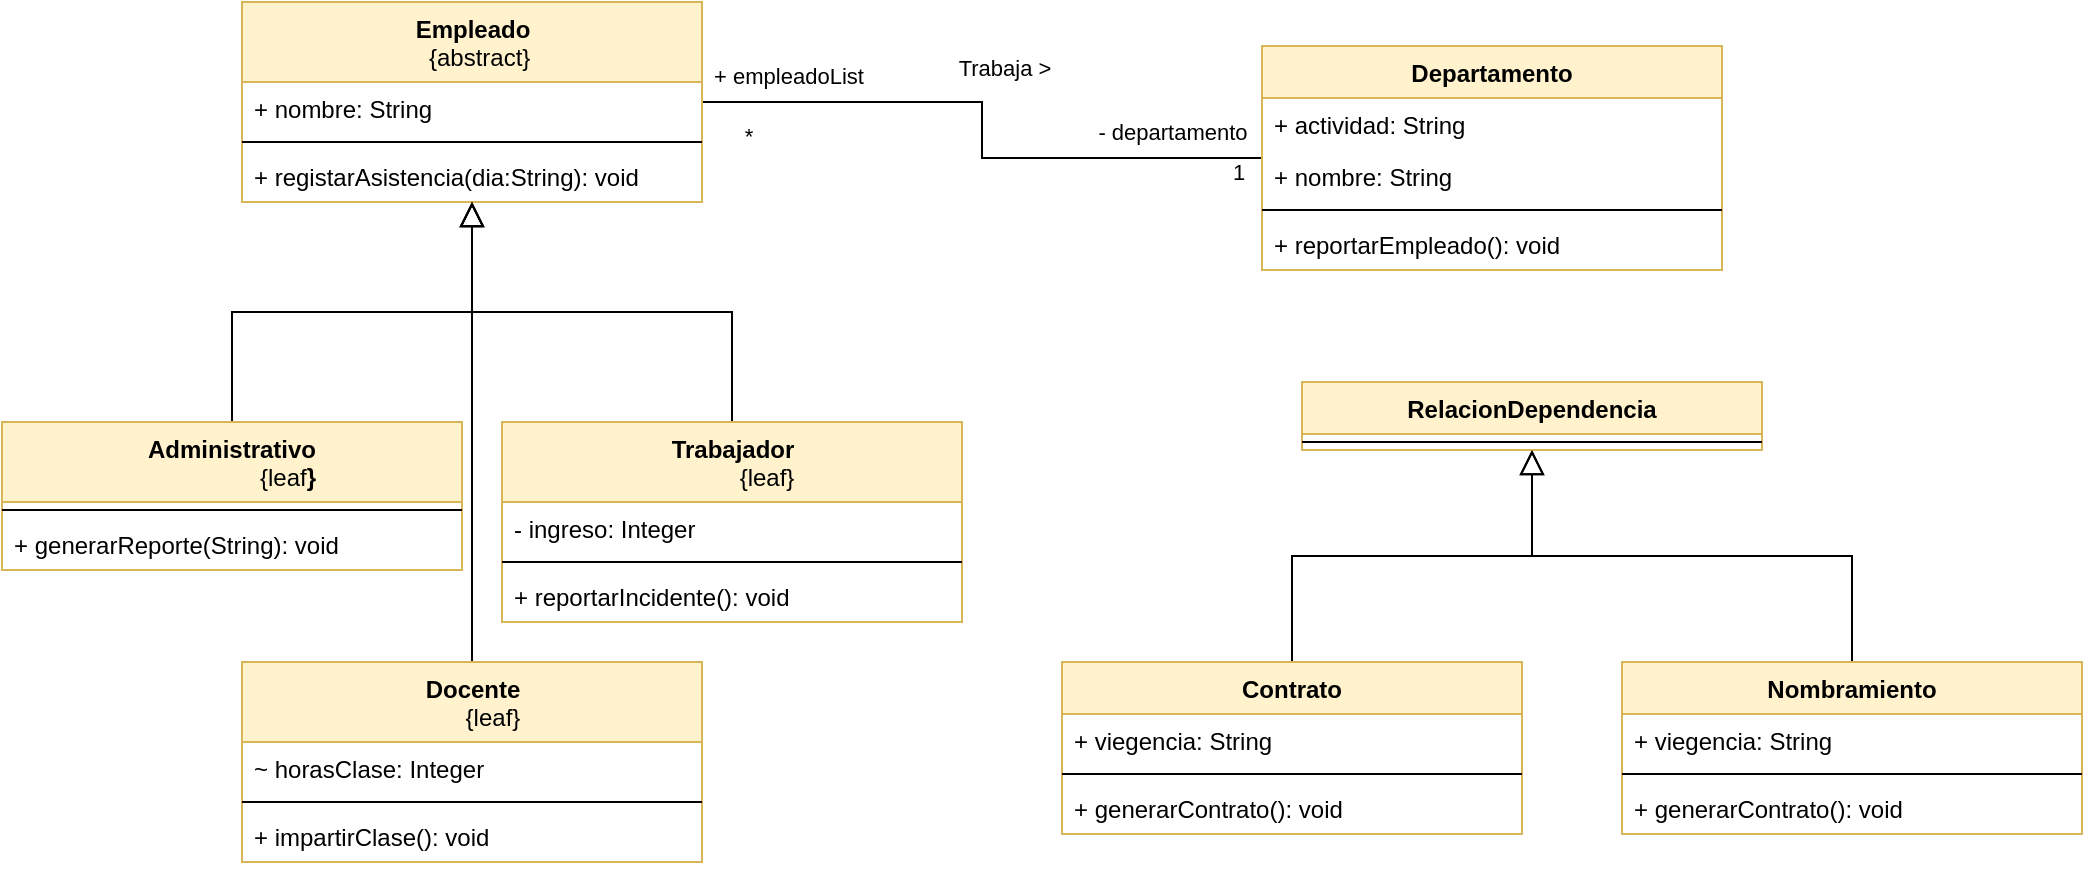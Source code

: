 <mxfile version="18.0.1" type="device"><diagram id="5w2TshbvhHqHLUpYAw2v" name="Página-1"><mxGraphModel dx="1035" dy="762" grid="1" gridSize="10" guides="1" tooltips="1" connect="1" arrows="1" fold="1" page="1" pageScale="1" pageWidth="827" pageHeight="1169" math="0" shadow="0"><root><mxCell id="0"/><mxCell id="1" parent="0"/><mxCell id="ekC4MSbsxcRjvSkWMiCD-25" style="edgeStyle=orthogonalEdgeStyle;rounded=0;orthogonalLoop=1;jettySize=auto;html=1;endArrow=none;endFill=0;endSize=10;startArrow=none;startFill=0;" edge="1" parent="1" source="ekC4MSbsxcRjvSkWMiCD-1" target="ekC4MSbsxcRjvSkWMiCD-20"><mxGeometry relative="1" as="geometry"/></mxCell><mxCell id="ekC4MSbsxcRjvSkWMiCD-26" value="Trabaja &amp;gt;" style="edgeLabel;html=1;align=center;verticalAlign=middle;resizable=0;points=[];" vertex="1" connectable="0" parent="ekC4MSbsxcRjvSkWMiCD-25"><mxGeometry x="-0.106" y="1" relative="1" as="geometry"><mxPoint x="13" y="-16" as="offset"/></mxGeometry></mxCell><mxCell id="ekC4MSbsxcRjvSkWMiCD-27" value="+ empleadoList" style="edgeLabel;html=1;align=center;verticalAlign=middle;resizable=0;points=[];" vertex="1" connectable="0" parent="ekC4MSbsxcRjvSkWMiCD-25"><mxGeometry x="-0.74" y="-3" relative="1" as="geometry"><mxPoint x="3" y="-16" as="offset"/></mxGeometry></mxCell><mxCell id="ekC4MSbsxcRjvSkWMiCD-28" value="- departamento" style="edgeLabel;html=1;align=center;verticalAlign=middle;resizable=0;points=[];" vertex="1" connectable="0" parent="ekC4MSbsxcRjvSkWMiCD-25"><mxGeometry x="0.808" relative="1" as="geometry"><mxPoint x="-16" y="-13" as="offset"/></mxGeometry></mxCell><mxCell id="ekC4MSbsxcRjvSkWMiCD-29" value="1" style="edgeLabel;html=1;align=center;verticalAlign=middle;resizable=0;points=[];" vertex="1" connectable="0" parent="ekC4MSbsxcRjvSkWMiCD-25"><mxGeometry x="0.775" relative="1" as="geometry"><mxPoint x="22" y="7" as="offset"/></mxGeometry></mxCell><mxCell id="ekC4MSbsxcRjvSkWMiCD-30" value="*" style="edgeLabel;html=1;align=center;verticalAlign=middle;resizable=0;points=[];" vertex="1" connectable="0" parent="ekC4MSbsxcRjvSkWMiCD-25"><mxGeometry x="-0.737" y="-2" relative="1" as="geometry"><mxPoint x="-18" y="15" as="offset"/></mxGeometry></mxCell><mxCell id="ekC4MSbsxcRjvSkWMiCD-1" value="Empleado&lt;br&gt;&lt;div style=&quot;text-align: right;&quot;&gt;&lt;span style=&quot;font-weight: normal; background-color: initial;&quot;&gt;{abstract}&lt;/span&gt;&lt;/div&gt;" style="swimlane;fontStyle=1;align=center;verticalAlign=top;childLayout=stackLayout;horizontal=1;startSize=40;horizontalStack=0;resizeParent=1;resizeParentMax=0;resizeLast=0;collapsible=1;marginBottom=0;fillColor=#fff2cc;strokeColor=#d6b656;html=1;" vertex="1" parent="1"><mxGeometry x="150" y="120" width="230" height="100" as="geometry"/></mxCell><mxCell id="ekC4MSbsxcRjvSkWMiCD-2" value="+ nombre: String" style="text;strokeColor=none;fillColor=none;align=left;verticalAlign=top;spacingLeft=4;spacingRight=4;overflow=hidden;rotatable=0;points=[[0,0.5],[1,0.5]];portConstraint=eastwest;" vertex="1" parent="ekC4MSbsxcRjvSkWMiCD-1"><mxGeometry y="40" width="230" height="26" as="geometry"/></mxCell><mxCell id="ekC4MSbsxcRjvSkWMiCD-3" value="" style="line;strokeWidth=1;fillColor=none;align=left;verticalAlign=middle;spacingTop=-1;spacingLeft=3;spacingRight=3;rotatable=0;labelPosition=right;points=[];portConstraint=eastwest;" vertex="1" parent="ekC4MSbsxcRjvSkWMiCD-1"><mxGeometry y="66" width="230" height="8" as="geometry"/></mxCell><mxCell id="ekC4MSbsxcRjvSkWMiCD-4" value="+ registarAsistencia(dia:String): void" style="text;strokeColor=none;fillColor=none;align=left;verticalAlign=top;spacingLeft=4;spacingRight=4;overflow=hidden;rotatable=0;points=[[0,0.5],[1,0.5]];portConstraint=eastwest;" vertex="1" parent="ekC4MSbsxcRjvSkWMiCD-1"><mxGeometry y="74" width="230" height="26" as="geometry"/></mxCell><mxCell id="ekC4MSbsxcRjvSkWMiCD-9" style="edgeStyle=orthogonalEdgeStyle;rounded=0;orthogonalLoop=1;jettySize=auto;html=1;endArrow=block;endFill=0;endSize=10;" edge="1" parent="1" source="ekC4MSbsxcRjvSkWMiCD-5" target="ekC4MSbsxcRjvSkWMiCD-1"><mxGeometry relative="1" as="geometry"/></mxCell><mxCell id="ekC4MSbsxcRjvSkWMiCD-5" value="Administrativo&lt;br&gt;&lt;div style=&quot;text-align: right;&quot;&gt;&lt;span style=&quot;background-color: initial; font-weight: normal;&quot;&gt;{leaf&lt;/span&gt;&lt;span style=&quot;background-color: initial;&quot;&gt;}&lt;/span&gt;&lt;/div&gt;" style="swimlane;fontStyle=1;align=center;verticalAlign=top;childLayout=stackLayout;horizontal=1;startSize=40;horizontalStack=0;resizeParent=1;resizeParentMax=0;resizeLast=0;collapsible=1;marginBottom=0;fillColor=#fff2cc;strokeColor=#d6b656;whiteSpace=wrap;html=1;" vertex="1" parent="1"><mxGeometry x="30" y="330" width="230" height="74" as="geometry"/></mxCell><mxCell id="ekC4MSbsxcRjvSkWMiCD-7" value="" style="line;strokeWidth=1;fillColor=none;align=left;verticalAlign=middle;spacingTop=-1;spacingLeft=3;spacingRight=3;rotatable=0;labelPosition=right;points=[];portConstraint=eastwest;" vertex="1" parent="ekC4MSbsxcRjvSkWMiCD-5"><mxGeometry y="40" width="230" height="8" as="geometry"/></mxCell><mxCell id="ekC4MSbsxcRjvSkWMiCD-8" value="+ generarReporte(String): void" style="text;strokeColor=none;fillColor=none;align=left;verticalAlign=top;spacingLeft=4;spacingRight=4;overflow=hidden;rotatable=0;points=[[0,0.5],[1,0.5]];portConstraint=eastwest;" vertex="1" parent="ekC4MSbsxcRjvSkWMiCD-5"><mxGeometry y="48" width="230" height="26" as="geometry"/></mxCell><mxCell id="ekC4MSbsxcRjvSkWMiCD-13" style="edgeStyle=orthogonalEdgeStyle;rounded=0;orthogonalLoop=1;jettySize=auto;html=1;endArrow=block;endFill=0;endSize=10;" edge="1" parent="1" source="ekC4MSbsxcRjvSkWMiCD-10" target="ekC4MSbsxcRjvSkWMiCD-1"><mxGeometry relative="1" as="geometry"/></mxCell><mxCell id="ekC4MSbsxcRjvSkWMiCD-10" value="Trabajador&lt;br&gt;&lt;div style=&quot;text-align: right;&quot;&gt;&lt;span style=&quot;font-weight: normal; background-color: initial;&quot;&gt;{leaf}&lt;/span&gt;&lt;/div&gt;" style="swimlane;fontStyle=1;align=center;verticalAlign=top;childLayout=stackLayout;horizontal=1;startSize=40;horizontalStack=0;resizeParent=1;resizeParentMax=0;resizeLast=0;collapsible=1;marginBottom=0;fillColor=#fff2cc;strokeColor=#d6b656;html=1;" vertex="1" parent="1"><mxGeometry x="280" y="330" width="230" height="100" as="geometry"/></mxCell><mxCell id="ekC4MSbsxcRjvSkWMiCD-14" value="- ingreso: Integer" style="text;strokeColor=none;fillColor=none;align=left;verticalAlign=top;spacingLeft=4;spacingRight=4;overflow=hidden;rotatable=0;points=[[0,0.5],[1,0.5]];portConstraint=eastwest;" vertex="1" parent="ekC4MSbsxcRjvSkWMiCD-10"><mxGeometry y="40" width="230" height="26" as="geometry"/></mxCell><mxCell id="ekC4MSbsxcRjvSkWMiCD-11" value="" style="line;strokeWidth=1;fillColor=none;align=left;verticalAlign=middle;spacingTop=-1;spacingLeft=3;spacingRight=3;rotatable=0;labelPosition=right;points=[];portConstraint=eastwest;" vertex="1" parent="ekC4MSbsxcRjvSkWMiCD-10"><mxGeometry y="66" width="230" height="8" as="geometry"/></mxCell><mxCell id="ekC4MSbsxcRjvSkWMiCD-12" value="+ reportarIncidente(): void" style="text;strokeColor=none;fillColor=none;align=left;verticalAlign=top;spacingLeft=4;spacingRight=4;overflow=hidden;rotatable=0;points=[[0,0.5],[1,0.5]];portConstraint=eastwest;" vertex="1" parent="ekC4MSbsxcRjvSkWMiCD-10"><mxGeometry y="74" width="230" height="26" as="geometry"/></mxCell><mxCell id="ekC4MSbsxcRjvSkWMiCD-19" style="edgeStyle=orthogonalEdgeStyle;rounded=0;orthogonalLoop=1;jettySize=auto;html=1;endArrow=block;endFill=0;endSize=10;" edge="1" parent="1" source="ekC4MSbsxcRjvSkWMiCD-15" target="ekC4MSbsxcRjvSkWMiCD-1"><mxGeometry relative="1" as="geometry"/></mxCell><mxCell id="ekC4MSbsxcRjvSkWMiCD-15" value="Docente&lt;br&gt;&lt;div style=&quot;text-align: right;&quot;&gt;&lt;span style=&quot;background-color: initial; font-weight: normal;&quot;&gt;{leaf}&lt;/span&gt;&lt;/div&gt;" style="swimlane;fontStyle=1;align=center;verticalAlign=top;childLayout=stackLayout;horizontal=1;startSize=40;horizontalStack=0;resizeParent=1;resizeParentMax=0;resizeLast=0;collapsible=1;marginBottom=0;fillColor=#fff2cc;strokeColor=#d6b656;html=1;" vertex="1" parent="1"><mxGeometry x="150" y="450" width="230" height="100" as="geometry"/></mxCell><mxCell id="ekC4MSbsxcRjvSkWMiCD-16" value="~ horasClase: Integer" style="text;strokeColor=none;fillColor=none;align=left;verticalAlign=top;spacingLeft=4;spacingRight=4;overflow=hidden;rotatable=0;points=[[0,0.5],[1,0.5]];portConstraint=eastwest;" vertex="1" parent="ekC4MSbsxcRjvSkWMiCD-15"><mxGeometry y="40" width="230" height="26" as="geometry"/></mxCell><mxCell id="ekC4MSbsxcRjvSkWMiCD-17" value="" style="line;strokeWidth=1;fillColor=none;align=left;verticalAlign=middle;spacingTop=-1;spacingLeft=3;spacingRight=3;rotatable=0;labelPosition=right;points=[];portConstraint=eastwest;" vertex="1" parent="ekC4MSbsxcRjvSkWMiCD-15"><mxGeometry y="66" width="230" height="8" as="geometry"/></mxCell><mxCell id="ekC4MSbsxcRjvSkWMiCD-18" value="+ impartirClase(): void" style="text;strokeColor=none;fillColor=none;align=left;verticalAlign=top;spacingLeft=4;spacingRight=4;overflow=hidden;rotatable=0;points=[[0,0.5],[1,0.5]];portConstraint=eastwest;" vertex="1" parent="ekC4MSbsxcRjvSkWMiCD-15"><mxGeometry y="74" width="230" height="26" as="geometry"/></mxCell><mxCell id="ekC4MSbsxcRjvSkWMiCD-20" value="Departamento" style="swimlane;fontStyle=1;align=center;verticalAlign=top;childLayout=stackLayout;horizontal=1;startSize=26;horizontalStack=0;resizeParent=1;resizeParentMax=0;resizeLast=0;collapsible=1;marginBottom=0;fillColor=#fff2cc;strokeColor=#d6b656;" vertex="1" parent="1"><mxGeometry x="660" y="142" width="230" height="112" as="geometry"/></mxCell><mxCell id="ekC4MSbsxcRjvSkWMiCD-31" value="+ actividad: String" style="text;strokeColor=none;fillColor=none;align=left;verticalAlign=top;spacingLeft=4;spacingRight=4;overflow=hidden;rotatable=0;points=[[0,0.5],[1,0.5]];portConstraint=eastwest;" vertex="1" parent="ekC4MSbsxcRjvSkWMiCD-20"><mxGeometry y="26" width="230" height="26" as="geometry"/></mxCell><mxCell id="ekC4MSbsxcRjvSkWMiCD-21" value="+ nombre: String" style="text;strokeColor=none;fillColor=none;align=left;verticalAlign=top;spacingLeft=4;spacingRight=4;overflow=hidden;rotatable=0;points=[[0,0.5],[1,0.5]];portConstraint=eastwest;" vertex="1" parent="ekC4MSbsxcRjvSkWMiCD-20"><mxGeometry y="52" width="230" height="26" as="geometry"/></mxCell><mxCell id="ekC4MSbsxcRjvSkWMiCD-22" value="" style="line;strokeWidth=1;fillColor=none;align=left;verticalAlign=middle;spacingTop=-1;spacingLeft=3;spacingRight=3;rotatable=0;labelPosition=right;points=[];portConstraint=eastwest;" vertex="1" parent="ekC4MSbsxcRjvSkWMiCD-20"><mxGeometry y="78" width="230" height="8" as="geometry"/></mxCell><mxCell id="ekC4MSbsxcRjvSkWMiCD-23" value="+ reportarEmpleado(): void" style="text;strokeColor=none;fillColor=none;align=left;verticalAlign=top;spacingLeft=4;spacingRight=4;overflow=hidden;rotatable=0;points=[[0,0.5],[1,0.5]];portConstraint=eastwest;" vertex="1" parent="ekC4MSbsxcRjvSkWMiCD-20"><mxGeometry y="86" width="230" height="26" as="geometry"/></mxCell><mxCell id="ekC4MSbsxcRjvSkWMiCD-46" style="edgeStyle=orthogonalEdgeStyle;rounded=0;orthogonalLoop=1;jettySize=auto;html=1;startArrow=none;startFill=0;endArrow=block;endFill=0;endSize=10;" edge="1" parent="1" source="ekC4MSbsxcRjvSkWMiCD-33" target="ekC4MSbsxcRjvSkWMiCD-38"><mxGeometry relative="1" as="geometry"/></mxCell><mxCell id="ekC4MSbsxcRjvSkWMiCD-33" value="Contrato" style="swimlane;fontStyle=1;align=center;verticalAlign=top;childLayout=stackLayout;horizontal=1;startSize=26;horizontalStack=0;resizeParent=1;resizeParentMax=0;resizeLast=0;collapsible=1;marginBottom=0;fillColor=#fff2cc;strokeColor=#d6b656;" vertex="1" parent="1"><mxGeometry x="560" y="450" width="230" height="86" as="geometry"/></mxCell><mxCell id="ekC4MSbsxcRjvSkWMiCD-34" value="+ viegencia: String" style="text;strokeColor=none;fillColor=none;align=left;verticalAlign=top;spacingLeft=4;spacingRight=4;overflow=hidden;rotatable=0;points=[[0,0.5],[1,0.5]];portConstraint=eastwest;" vertex="1" parent="ekC4MSbsxcRjvSkWMiCD-33"><mxGeometry y="26" width="230" height="26" as="geometry"/></mxCell><mxCell id="ekC4MSbsxcRjvSkWMiCD-36" value="" style="line;strokeWidth=1;fillColor=none;align=left;verticalAlign=middle;spacingTop=-1;spacingLeft=3;spacingRight=3;rotatable=0;labelPosition=right;points=[];portConstraint=eastwest;" vertex="1" parent="ekC4MSbsxcRjvSkWMiCD-33"><mxGeometry y="52" width="230" height="8" as="geometry"/></mxCell><mxCell id="ekC4MSbsxcRjvSkWMiCD-37" value="+ generarContrato(): void" style="text;strokeColor=none;fillColor=none;align=left;verticalAlign=top;spacingLeft=4;spacingRight=4;overflow=hidden;rotatable=0;points=[[0,0.5],[1,0.5]];portConstraint=eastwest;" vertex="1" parent="ekC4MSbsxcRjvSkWMiCD-33"><mxGeometry y="60" width="230" height="26" as="geometry"/></mxCell><mxCell id="ekC4MSbsxcRjvSkWMiCD-38" value="RelacionDependencia" style="swimlane;fontStyle=1;align=center;verticalAlign=top;childLayout=stackLayout;horizontal=1;startSize=26;horizontalStack=0;resizeParent=1;resizeParentMax=0;resizeLast=0;collapsible=1;marginBottom=0;fillColor=#fff2cc;strokeColor=#d6b656;" vertex="1" parent="1"><mxGeometry x="680" y="310" width="230" height="34" as="geometry"/></mxCell><mxCell id="ekC4MSbsxcRjvSkWMiCD-40" value="" style="line;strokeWidth=1;fillColor=none;align=left;verticalAlign=middle;spacingTop=-1;spacingLeft=3;spacingRight=3;rotatable=0;labelPosition=right;points=[];portConstraint=eastwest;" vertex="1" parent="ekC4MSbsxcRjvSkWMiCD-38"><mxGeometry y="26" width="230" height="8" as="geometry"/></mxCell><mxCell id="ekC4MSbsxcRjvSkWMiCD-47" style="edgeStyle=orthogonalEdgeStyle;rounded=0;orthogonalLoop=1;jettySize=auto;html=1;startArrow=none;startFill=0;endArrow=block;endFill=0;endSize=10;" edge="1" parent="1" source="ekC4MSbsxcRjvSkWMiCD-42" target="ekC4MSbsxcRjvSkWMiCD-38"><mxGeometry relative="1" as="geometry"/></mxCell><mxCell id="ekC4MSbsxcRjvSkWMiCD-42" value="Nombramiento" style="swimlane;fontStyle=1;align=center;verticalAlign=top;childLayout=stackLayout;horizontal=1;startSize=26;horizontalStack=0;resizeParent=1;resizeParentMax=0;resizeLast=0;collapsible=1;marginBottom=0;fillColor=#fff2cc;strokeColor=#d6b656;" vertex="1" parent="1"><mxGeometry x="840" y="450" width="230" height="86" as="geometry"/></mxCell><mxCell id="ekC4MSbsxcRjvSkWMiCD-43" value="+ viegencia: String" style="text;strokeColor=none;fillColor=none;align=left;verticalAlign=top;spacingLeft=4;spacingRight=4;overflow=hidden;rotatable=0;points=[[0,0.5],[1,0.5]];portConstraint=eastwest;" vertex="1" parent="ekC4MSbsxcRjvSkWMiCD-42"><mxGeometry y="26" width="230" height="26" as="geometry"/></mxCell><mxCell id="ekC4MSbsxcRjvSkWMiCD-44" value="" style="line;strokeWidth=1;fillColor=none;align=left;verticalAlign=middle;spacingTop=-1;spacingLeft=3;spacingRight=3;rotatable=0;labelPosition=right;points=[];portConstraint=eastwest;" vertex="1" parent="ekC4MSbsxcRjvSkWMiCD-42"><mxGeometry y="52" width="230" height="8" as="geometry"/></mxCell><mxCell id="ekC4MSbsxcRjvSkWMiCD-45" value="+ generarContrato(): void" style="text;strokeColor=none;fillColor=none;align=left;verticalAlign=top;spacingLeft=4;spacingRight=4;overflow=hidden;rotatable=0;points=[[0,0.5],[1,0.5]];portConstraint=eastwest;" vertex="1" parent="ekC4MSbsxcRjvSkWMiCD-42"><mxGeometry y="60" width="230" height="26" as="geometry"/></mxCell></root></mxGraphModel></diagram></mxfile>